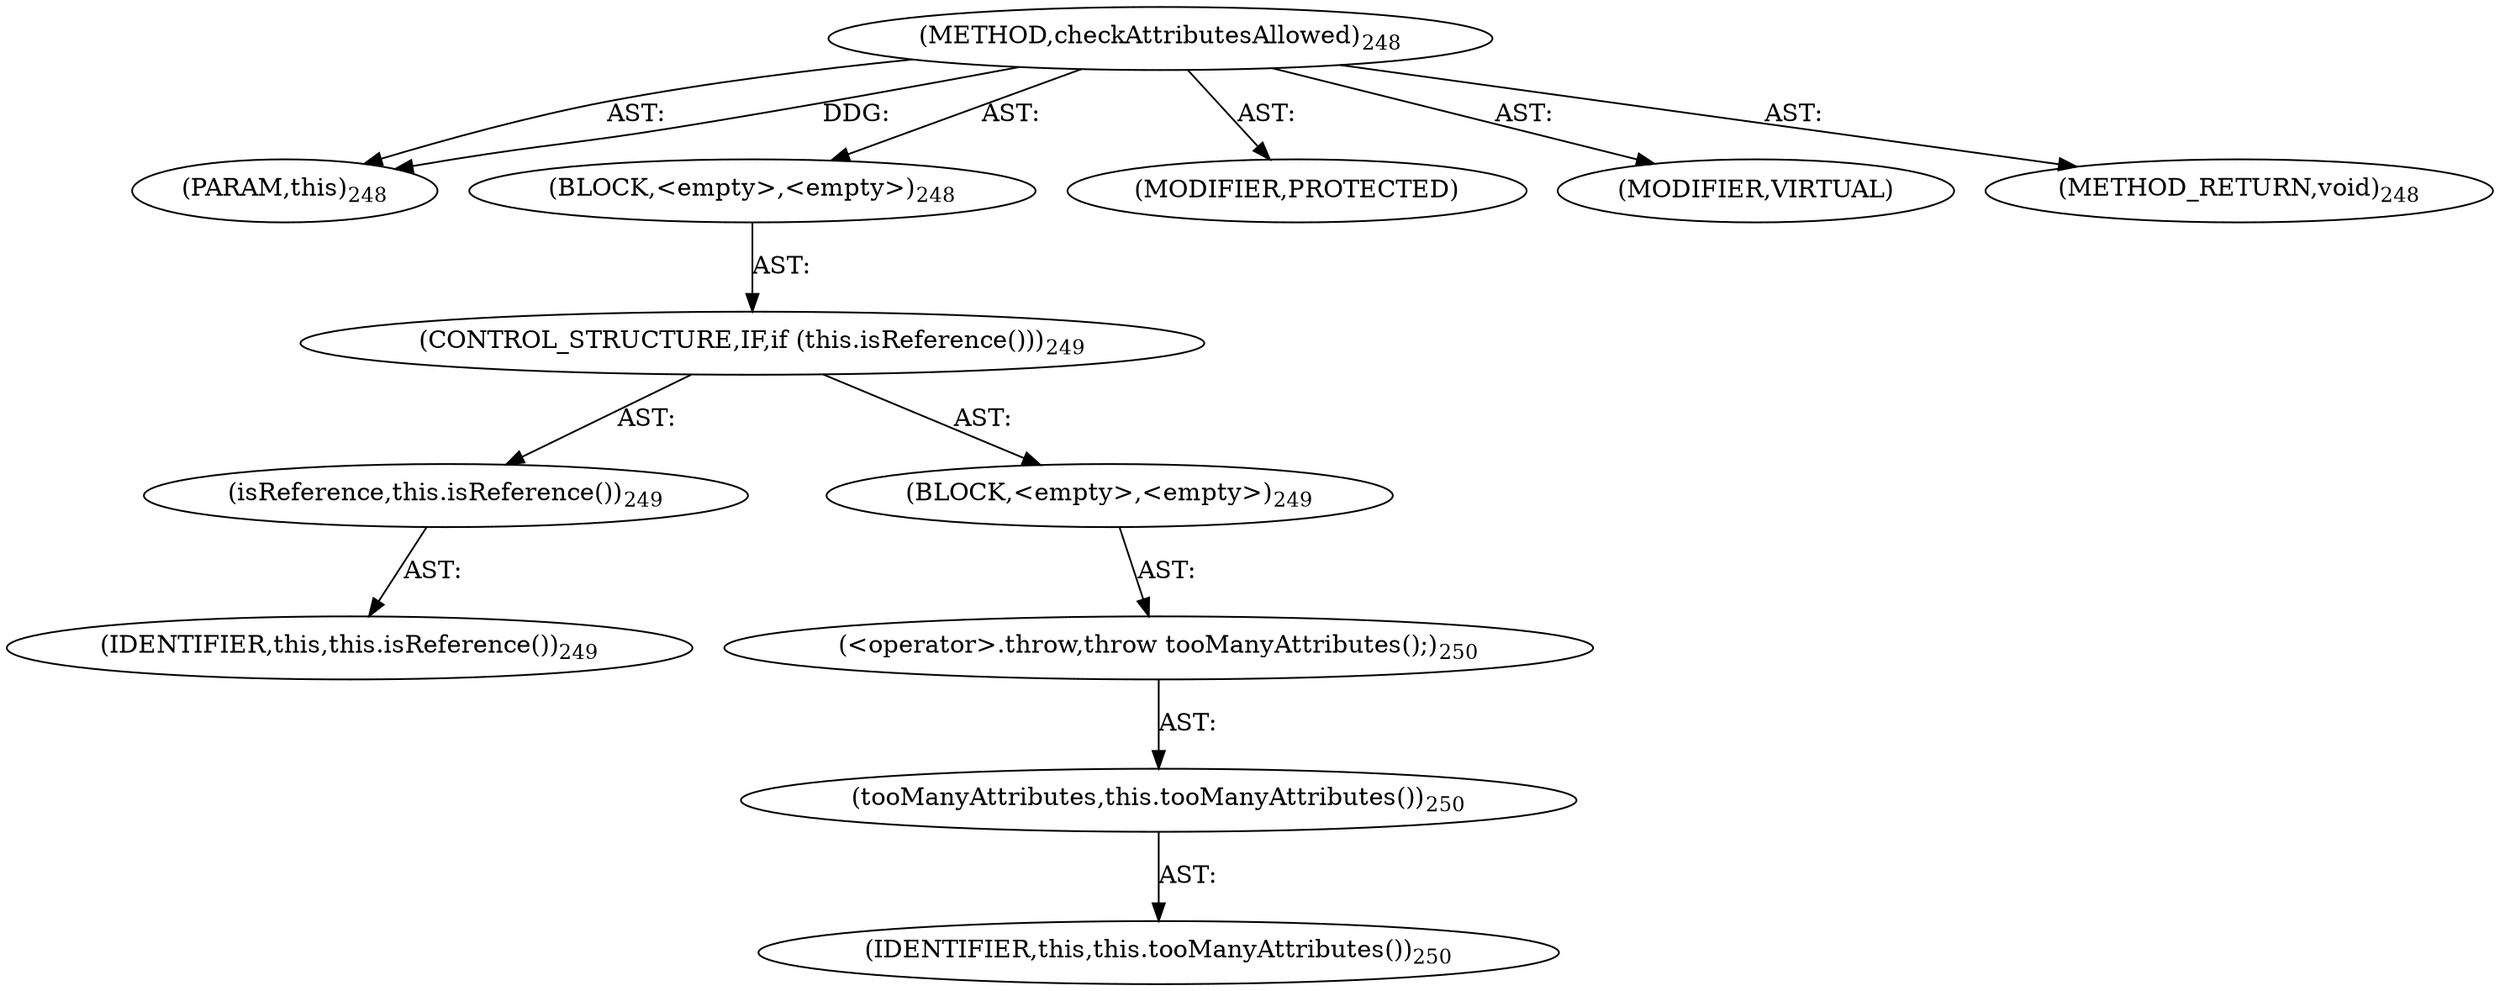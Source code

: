 digraph "checkAttributesAllowed" {  
"111669149708" [label = <(METHOD,checkAttributesAllowed)<SUB>248</SUB>> ]
"115964116996" [label = <(PARAM,this)<SUB>248</SUB>> ]
"25769803799" [label = <(BLOCK,&lt;empty&gt;,&lt;empty&gt;)<SUB>248</SUB>> ]
"47244640263" [label = <(CONTROL_STRUCTURE,IF,if (this.isReference()))<SUB>249</SUB>> ]
"30064771138" [label = <(isReference,this.isReference())<SUB>249</SUB>> ]
"68719476744" [label = <(IDENTIFIER,this,this.isReference())<SUB>249</SUB>> ]
"25769803800" [label = <(BLOCK,&lt;empty&gt;,&lt;empty&gt;)<SUB>249</SUB>> ]
"30064771139" [label = <(&lt;operator&gt;.throw,throw tooManyAttributes();)<SUB>250</SUB>> ]
"30064771140" [label = <(tooManyAttributes,this.tooManyAttributes())<SUB>250</SUB>> ]
"68719476745" [label = <(IDENTIFIER,this,this.tooManyAttributes())<SUB>250</SUB>> ]
"133143986203" [label = <(MODIFIER,PROTECTED)> ]
"133143986204" [label = <(MODIFIER,VIRTUAL)> ]
"128849018892" [label = <(METHOD_RETURN,void)<SUB>248</SUB>> ]
  "111669149708" -> "115964116996"  [ label = "AST: "] 
  "111669149708" -> "25769803799"  [ label = "AST: "] 
  "111669149708" -> "133143986203"  [ label = "AST: "] 
  "111669149708" -> "133143986204"  [ label = "AST: "] 
  "111669149708" -> "128849018892"  [ label = "AST: "] 
  "25769803799" -> "47244640263"  [ label = "AST: "] 
  "47244640263" -> "30064771138"  [ label = "AST: "] 
  "47244640263" -> "25769803800"  [ label = "AST: "] 
  "30064771138" -> "68719476744"  [ label = "AST: "] 
  "25769803800" -> "30064771139"  [ label = "AST: "] 
  "30064771139" -> "30064771140"  [ label = "AST: "] 
  "30064771140" -> "68719476745"  [ label = "AST: "] 
  "111669149708" -> "115964116996"  [ label = "DDG: "] 
}
